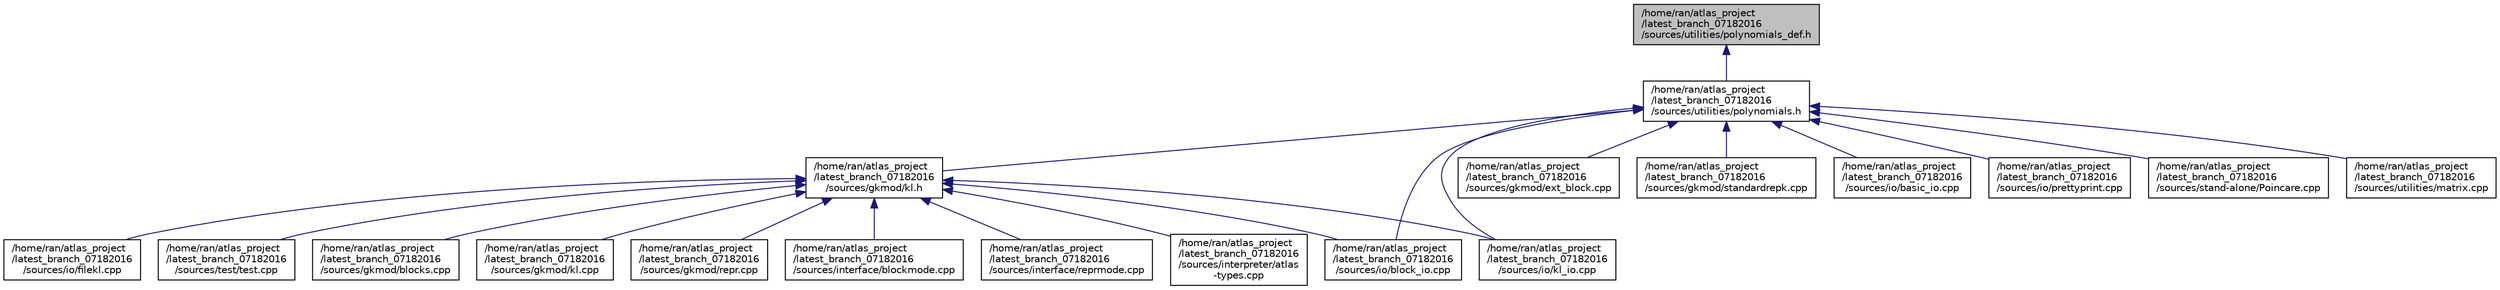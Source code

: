 digraph "/home/ran/atlas_project/latest_branch_07182016/sources/utilities/polynomials_def.h"
{
  edge [fontname="Helvetica",fontsize="10",labelfontname="Helvetica",labelfontsize="10"];
  node [fontname="Helvetica",fontsize="10",shape=record];
  Node1 [label="/home/ran/atlas_project\l/latest_branch_07182016\l/sources/utilities/polynomials_def.h",height=0.2,width=0.4,color="black", fillcolor="grey75", style="filled", fontcolor="black"];
  Node1 -> Node2 [dir="back",color="midnightblue",fontsize="10",style="solid",fontname="Helvetica"];
  Node2 [label="/home/ran/atlas_project\l/latest_branch_07182016\l/sources/utilities/polynomials.h",height=0.2,width=0.4,color="black", fillcolor="white", style="filled",URL="$polynomials_8h.html",tooltip="Class definitions and function declarations for the class Polynomial. "];
  Node2 -> Node3 [dir="back",color="midnightblue",fontsize="10",style="solid",fontname="Helvetica"];
  Node3 [label="/home/ran/atlas_project\l/latest_branch_07182016\l/sources/gkmod/kl.h",height=0.2,width=0.4,color="black", fillcolor="white", style="filled",URL="$kl_8h.html"];
  Node3 -> Node4 [dir="back",color="midnightblue",fontsize="10",style="solid",fontname="Helvetica"];
  Node4 [label="/home/ran/atlas_project\l/latest_branch_07182016\l/sources/gkmod/blocks.cpp",height=0.2,width=0.4,color="black", fillcolor="white", style="filled",URL="$blocks_8cpp.html"];
  Node3 -> Node5 [dir="back",color="midnightblue",fontsize="10",style="solid",fontname="Helvetica"];
  Node5 [label="/home/ran/atlas_project\l/latest_branch_07182016\l/sources/gkmod/kl.cpp",height=0.2,width=0.4,color="black", fillcolor="white", style="filled",URL="$kl_8cpp.html",tooltip="Implementation of the class KLContext. "];
  Node3 -> Node6 [dir="back",color="midnightblue",fontsize="10",style="solid",fontname="Helvetica"];
  Node6 [label="/home/ran/atlas_project\l/latest_branch_07182016\l/sources/gkmod/repr.cpp",height=0.2,width=0.4,color="black", fillcolor="white", style="filled",URL="$repr_8cpp.html"];
  Node3 -> Node7 [dir="back",color="midnightblue",fontsize="10",style="solid",fontname="Helvetica"];
  Node7 [label="/home/ran/atlas_project\l/latest_branch_07182016\l/sources/interface/blockmode.cpp",height=0.2,width=0.4,color="black", fillcolor="white", style="filled",URL="$blockmode_8cpp.html"];
  Node3 -> Node8 [dir="back",color="midnightblue",fontsize="10",style="solid",fontname="Helvetica"];
  Node8 [label="/home/ran/atlas_project\l/latest_branch_07182016\l/sources/interface/reprmode.cpp",height=0.2,width=0.4,color="black", fillcolor="white", style="filled",URL="$reprmode_8cpp.html"];
  Node3 -> Node9 [dir="back",color="midnightblue",fontsize="10",style="solid",fontname="Helvetica"];
  Node9 [label="/home/ran/atlas_project\l/latest_branch_07182016\l/sources/interpreter/atlas\l-types.cpp",height=0.2,width=0.4,color="black", fillcolor="white", style="filled",URL="$atlas-types_8cpp.html"];
  Node3 -> Node10 [dir="back",color="midnightblue",fontsize="10",style="solid",fontname="Helvetica"];
  Node10 [label="/home/ran/atlas_project\l/latest_branch_07182016\l/sources/io/block_io.cpp",height=0.2,width=0.4,color="black", fillcolor="white", style="filled",URL="$block__io_8cpp.html"];
  Node3 -> Node11 [dir="back",color="midnightblue",fontsize="10",style="solid",fontname="Helvetica"];
  Node11 [label="/home/ran/atlas_project\l/latest_branch_07182016\l/sources/io/filekl.cpp",height=0.2,width=0.4,color="black", fillcolor="white", style="filled",URL="$filekl_8cpp.html"];
  Node3 -> Node12 [dir="back",color="midnightblue",fontsize="10",style="solid",fontname="Helvetica"];
  Node12 [label="/home/ran/atlas_project\l/latest_branch_07182016\l/sources/io/kl_io.cpp",height=0.2,width=0.4,color="black", fillcolor="white", style="filled",URL="$kl__io_8cpp.html"];
  Node3 -> Node13 [dir="back",color="midnightblue",fontsize="10",style="solid",fontname="Helvetica"];
  Node13 [label="/home/ran/atlas_project\l/latest_branch_07182016\l/sources/test/test.cpp",height=0.2,width=0.4,color="black", fillcolor="white", style="filled",URL="$test_8cpp.html"];
  Node2 -> Node14 [dir="back",color="midnightblue",fontsize="10",style="solid",fontname="Helvetica"];
  Node14 [label="/home/ran/atlas_project\l/latest_branch_07182016\l/sources/gkmod/ext_block.cpp",height=0.2,width=0.4,color="black", fillcolor="white", style="filled",URL="$ext__block_8cpp.html"];
  Node2 -> Node15 [dir="back",color="midnightblue",fontsize="10",style="solid",fontname="Helvetica"];
  Node15 [label="/home/ran/atlas_project\l/latest_branch_07182016\l/sources/gkmod/standardrepk.cpp",height=0.2,width=0.4,color="black", fillcolor="white", style="filled",URL="$standardrepk_8cpp.html",tooltip="Implementation for the classes StandardRepK and KhatContext. "];
  Node2 -> Node16 [dir="back",color="midnightblue",fontsize="10",style="solid",fontname="Helvetica"];
  Node16 [label="/home/ran/atlas_project\l/latest_branch_07182016\l/sources/io/basic_io.cpp",height=0.2,width=0.4,color="black", fillcolor="white", style="filled",URL="$basic__io_8cpp.html"];
  Node2 -> Node10 [dir="back",color="midnightblue",fontsize="10",style="solid",fontname="Helvetica"];
  Node2 -> Node12 [dir="back",color="midnightblue",fontsize="10",style="solid",fontname="Helvetica"];
  Node2 -> Node17 [dir="back",color="midnightblue",fontsize="10",style="solid",fontname="Helvetica"];
  Node17 [label="/home/ran/atlas_project\l/latest_branch_07182016\l/sources/io/prettyprint.cpp",height=0.2,width=0.4,color="black", fillcolor="white", style="filled",URL="$prettyprint_8cpp.html"];
  Node2 -> Node18 [dir="back",color="midnightblue",fontsize="10",style="solid",fontname="Helvetica"];
  Node18 [label="/home/ran/atlas_project\l/latest_branch_07182016\l/sources/stand-alone/Poincare.cpp",height=0.2,width=0.4,color="black", fillcolor="white", style="filled",URL="$Poincare_8cpp.html"];
  Node2 -> Node19 [dir="back",color="midnightblue",fontsize="10",style="solid",fontname="Helvetica"];
  Node19 [label="/home/ran/atlas_project\l/latest_branch_07182016\l/sources/utilities/matrix.cpp",height=0.2,width=0.4,color="black", fillcolor="white", style="filled",URL="$matrix_8cpp.html"];
}
